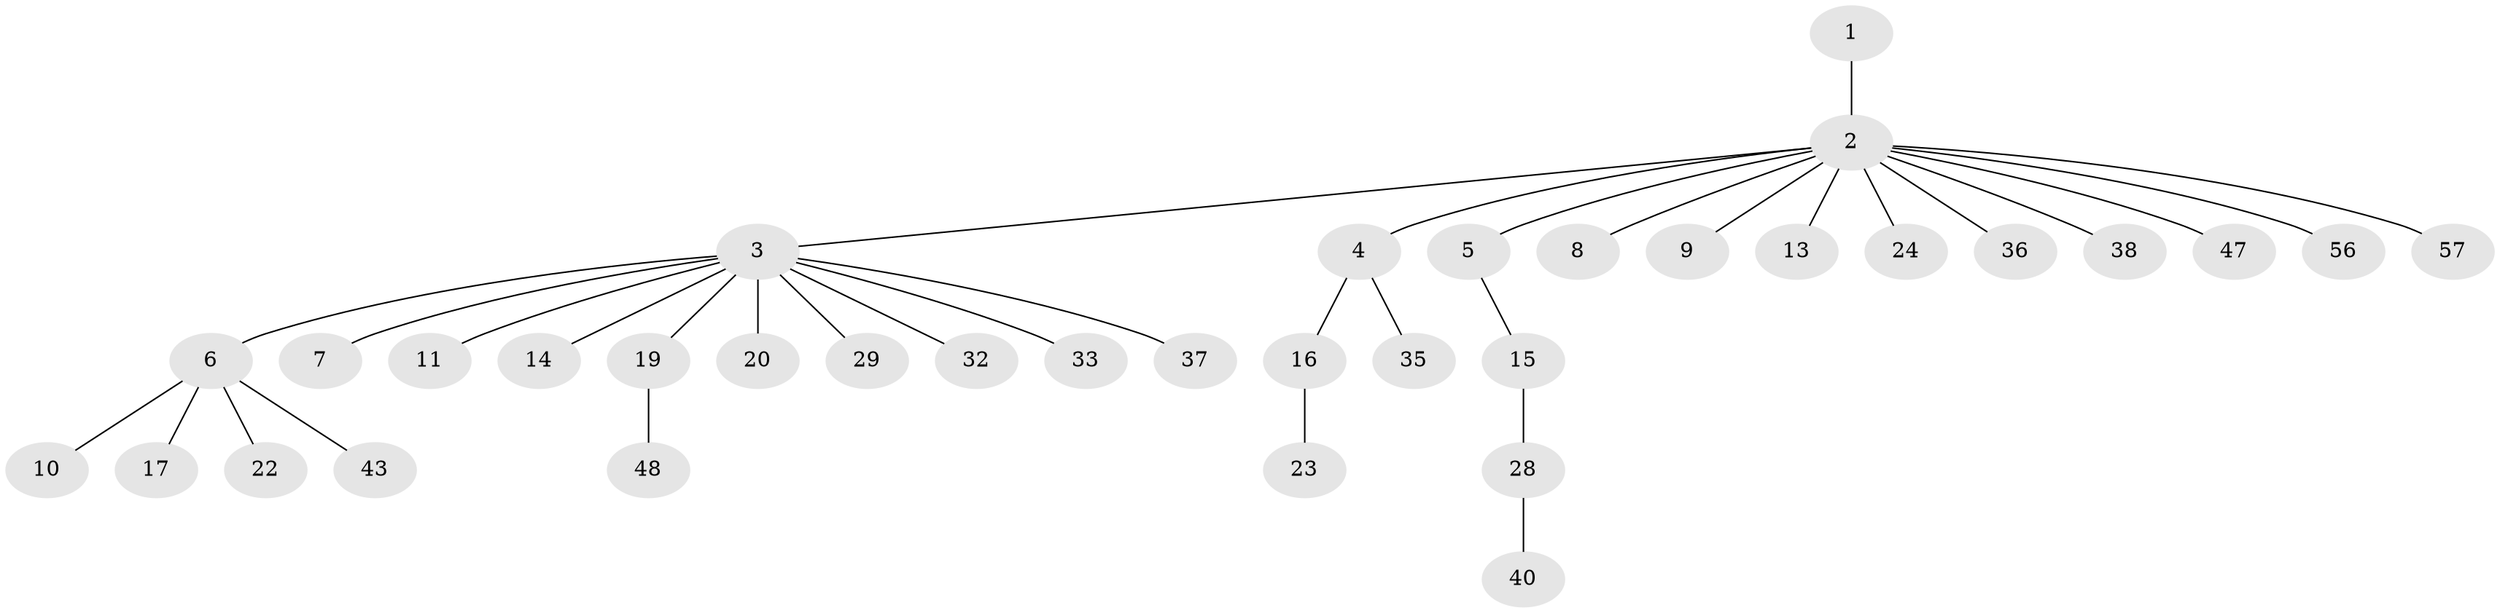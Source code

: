// original degree distribution, {1: 0.6101694915254238, 13: 0.01694915254237288, 11: 0.01694915254237288, 3: 0.0847457627118644, 2: 0.22033898305084745, 5: 0.01694915254237288, 4: 0.01694915254237288, 6: 0.01694915254237288}
// Generated by graph-tools (version 1.1) at 2025/18/03/04/25 18:18:24]
// undirected, 35 vertices, 34 edges
graph export_dot {
graph [start="1"]
  node [color=gray90,style=filled];
  1;
  2;
  3;
  4;
  5;
  6;
  7 [super="+12+21"];
  8;
  9 [super="+39"];
  10;
  11;
  13;
  14 [super="+52"];
  15 [super="+44+41"];
  16 [super="+55+34+25+18"];
  17;
  19 [super="+26+46"];
  20 [super="+27"];
  22;
  23 [super="+45+31"];
  24;
  28;
  29 [super="+42"];
  32;
  33 [super="+50"];
  35;
  36 [super="+58+59"];
  37 [super="+54"];
  38;
  40;
  43 [super="+51"];
  47;
  48 [super="+49"];
  56;
  57;
  1 -- 2;
  2 -- 3;
  2 -- 4;
  2 -- 5;
  2 -- 8;
  2 -- 9;
  2 -- 13;
  2 -- 24;
  2 -- 36;
  2 -- 38;
  2 -- 47;
  2 -- 56;
  2 -- 57;
  3 -- 6;
  3 -- 7;
  3 -- 11;
  3 -- 14;
  3 -- 19;
  3 -- 20;
  3 -- 29;
  3 -- 32;
  3 -- 33;
  3 -- 37;
  4 -- 16;
  4 -- 35;
  5 -- 15;
  6 -- 10;
  6 -- 17;
  6 -- 22;
  6 -- 43;
  15 -- 28;
  16 -- 23;
  19 -- 48;
  28 -- 40;
}
